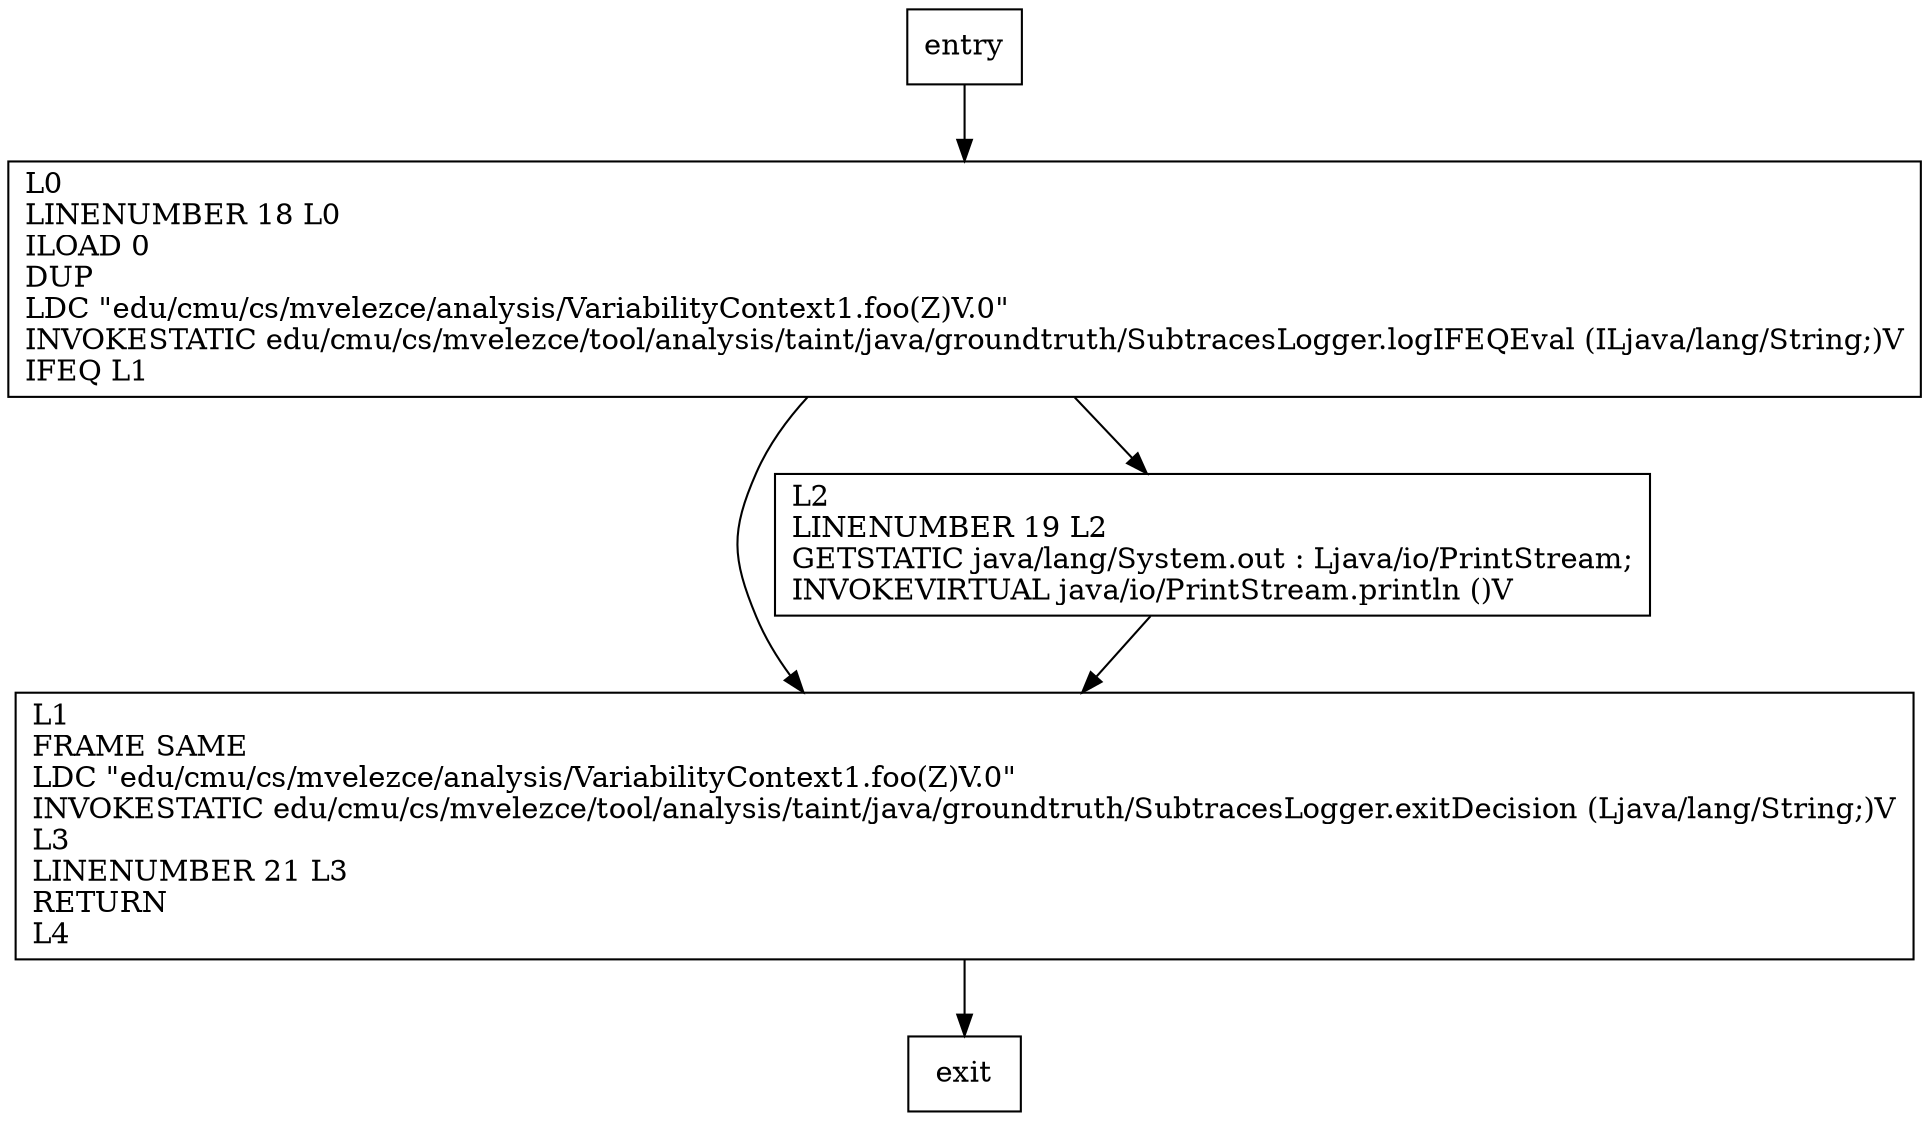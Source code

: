 digraph foo {
node [shape=record];
1132110826 [label="L0\lLINENUMBER 18 L0\lILOAD 0\lDUP\lLDC \"edu/cmu/cs/mvelezce/analysis/VariabilityContext1.foo(Z)V.0\"\lINVOKESTATIC edu/cmu/cs/mvelezce/tool/analysis/taint/java/groundtruth/SubtracesLogger.logIFEQEval (ILjava/lang/String;)V\lIFEQ L1\l"];
1329066725 [label="L1\lFRAME SAME\lLDC \"edu/cmu/cs/mvelezce/analysis/VariabilityContext1.foo(Z)V.0\"\lINVOKESTATIC edu/cmu/cs/mvelezce/tool/analysis/taint/java/groundtruth/SubtracesLogger.exitDecision (Ljava/lang/String;)V\lL3\lLINENUMBER 21 L3\lRETURN\lL4\l"];
1156464912 [label="L2\lLINENUMBER 19 L2\lGETSTATIC java/lang/System.out : Ljava/io/PrintStream;\lINVOKEVIRTUAL java/io/PrintStream.println ()V\l"];
entry;
exit;
entry -> 1132110826;
1132110826 -> 1329066725;
1132110826 -> 1156464912;
1329066725 -> exit;
1156464912 -> 1329066725;
}
